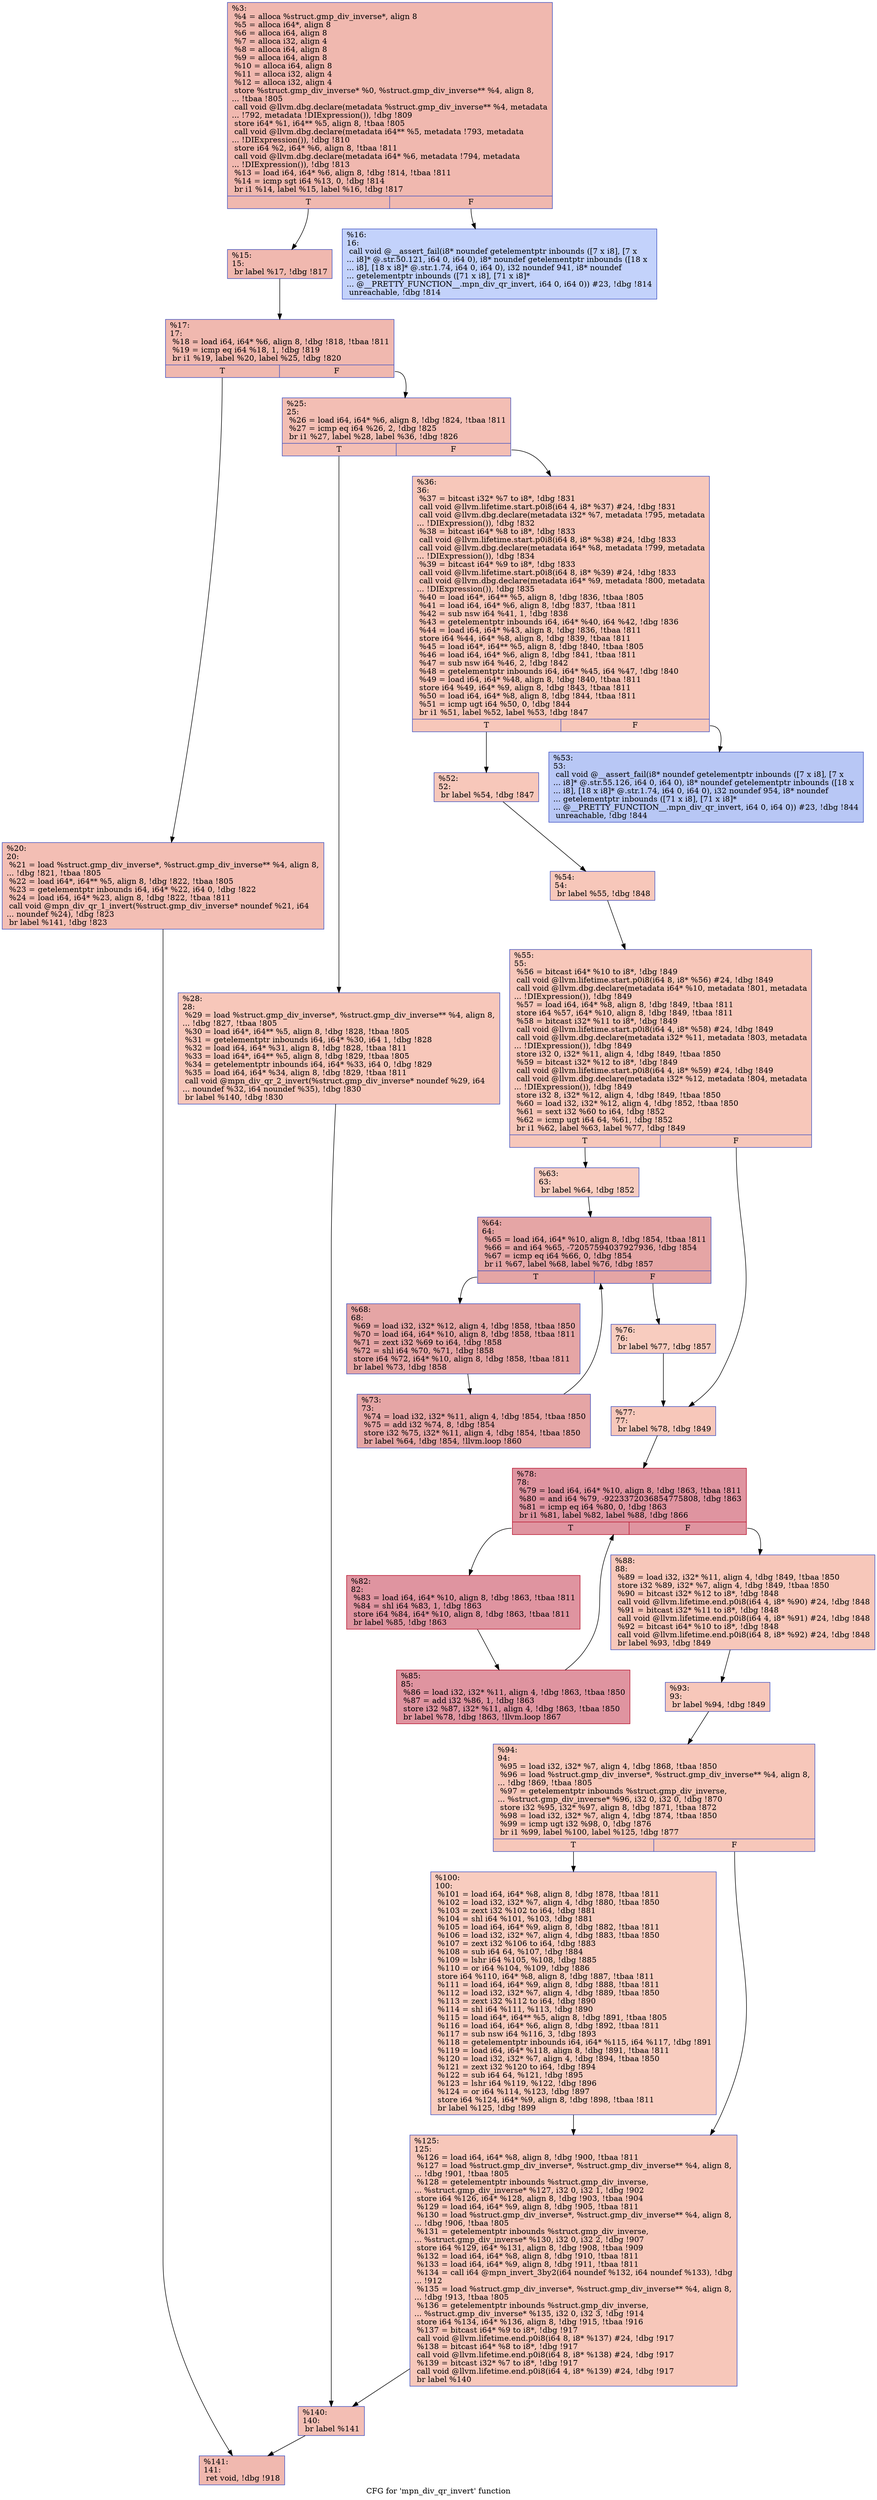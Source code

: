 digraph "CFG for 'mpn_div_qr_invert' function" {
	label="CFG for 'mpn_div_qr_invert' function";

	Node0x1abef60 [shape=record,color="#3d50c3ff", style=filled, fillcolor="#dc5d4a70",label="{%3:\l  %4 = alloca %struct.gmp_div_inverse*, align 8\l  %5 = alloca i64*, align 8\l  %6 = alloca i64, align 8\l  %7 = alloca i32, align 4\l  %8 = alloca i64, align 8\l  %9 = alloca i64, align 8\l  %10 = alloca i64, align 8\l  %11 = alloca i32, align 4\l  %12 = alloca i32, align 4\l  store %struct.gmp_div_inverse* %0, %struct.gmp_div_inverse** %4, align 8,\l... !tbaa !805\l  call void @llvm.dbg.declare(metadata %struct.gmp_div_inverse** %4, metadata\l... !792, metadata !DIExpression()), !dbg !809\l  store i64* %1, i64** %5, align 8, !tbaa !805\l  call void @llvm.dbg.declare(metadata i64** %5, metadata !793, metadata\l... !DIExpression()), !dbg !810\l  store i64 %2, i64* %6, align 8, !tbaa !811\l  call void @llvm.dbg.declare(metadata i64* %6, metadata !794, metadata\l... !DIExpression()), !dbg !813\l  %13 = load i64, i64* %6, align 8, !dbg !814, !tbaa !811\l  %14 = icmp sgt i64 %13, 0, !dbg !814\l  br i1 %14, label %15, label %16, !dbg !817\l|{<s0>T|<s1>F}}"];
	Node0x1abef60:s0 -> Node0x1abf0a0;
	Node0x1abef60:s1 -> Node0x1abf0f0;
	Node0x1abf0a0 [shape=record,color="#3d50c3ff", style=filled, fillcolor="#dc5d4a70",label="{%15:\l15:                                               \l  br label %17, !dbg !817\l}"];
	Node0x1abf0a0 -> Node0x1abf140;
	Node0x1abf0f0 [shape=record,color="#3d50c3ff", style=filled, fillcolor="#779af770",label="{%16:\l16:                                               \l  call void @__assert_fail(i8* noundef getelementptr inbounds ([7 x i8], [7 x\l... i8]* @.str.50.121, i64 0, i64 0), i8* noundef getelementptr inbounds ([18 x\l... i8], [18 x i8]* @.str.1.74, i64 0, i64 0), i32 noundef 941, i8* noundef\l... getelementptr inbounds ([71 x i8], [71 x i8]*\l... @__PRETTY_FUNCTION__.mpn_div_qr_invert, i64 0, i64 0)) #23, !dbg !814\l  unreachable, !dbg !814\l}"];
	Node0x1abf140 [shape=record,color="#3d50c3ff", style=filled, fillcolor="#dc5d4a70",label="{%17:\l17:                                               \l  %18 = load i64, i64* %6, align 8, !dbg !818, !tbaa !811\l  %19 = icmp eq i64 %18, 1, !dbg !819\l  br i1 %19, label %20, label %25, !dbg !820\l|{<s0>T|<s1>F}}"];
	Node0x1abf140:s0 -> Node0x1abf190;
	Node0x1abf140:s1 -> Node0x1abf1e0;
	Node0x1abf190 [shape=record,color="#3d50c3ff", style=filled, fillcolor="#e36c5570",label="{%20:\l20:                                               \l  %21 = load %struct.gmp_div_inverse*, %struct.gmp_div_inverse** %4, align 8,\l... !dbg !821, !tbaa !805\l  %22 = load i64*, i64** %5, align 8, !dbg !822, !tbaa !805\l  %23 = getelementptr inbounds i64, i64* %22, i64 0, !dbg !822\l  %24 = load i64, i64* %23, align 8, !dbg !822, !tbaa !811\l  call void @mpn_div_qr_1_invert(%struct.gmp_div_inverse* noundef %21, i64\l... noundef %24), !dbg !823\l  br label %141, !dbg !823\l}"];
	Node0x1abf190 -> Node0x1abf8c0;
	Node0x1abf1e0 [shape=record,color="#3d50c3ff", style=filled, fillcolor="#e36c5570",label="{%25:\l25:                                               \l  %26 = load i64, i64* %6, align 8, !dbg !824, !tbaa !811\l  %27 = icmp eq i64 %26, 2, !dbg !825\l  br i1 %27, label %28, label %36, !dbg !826\l|{<s0>T|<s1>F}}"];
	Node0x1abf1e0:s0 -> Node0x1abf230;
	Node0x1abf1e0:s1 -> Node0x1abf280;
	Node0x1abf230 [shape=record,color="#3d50c3ff", style=filled, fillcolor="#ec7f6370",label="{%28:\l28:                                               \l  %29 = load %struct.gmp_div_inverse*, %struct.gmp_div_inverse** %4, align 8,\l... !dbg !827, !tbaa !805\l  %30 = load i64*, i64** %5, align 8, !dbg !828, !tbaa !805\l  %31 = getelementptr inbounds i64, i64* %30, i64 1, !dbg !828\l  %32 = load i64, i64* %31, align 8, !dbg !828, !tbaa !811\l  %33 = load i64*, i64** %5, align 8, !dbg !829, !tbaa !805\l  %34 = getelementptr inbounds i64, i64* %33, i64 0, !dbg !829\l  %35 = load i64, i64* %34, align 8, !dbg !829, !tbaa !811\l  call void @mpn_div_qr_2_invert(%struct.gmp_div_inverse* noundef %29, i64\l... noundef %32, i64 noundef %35), !dbg !830\l  br label %140, !dbg !830\l}"];
	Node0x1abf230 -> Node0x1abf870;
	Node0x1abf280 [shape=record,color="#3d50c3ff", style=filled, fillcolor="#ec7f6370",label="{%36:\l36:                                               \l  %37 = bitcast i32* %7 to i8*, !dbg !831\l  call void @llvm.lifetime.start.p0i8(i64 4, i8* %37) #24, !dbg !831\l  call void @llvm.dbg.declare(metadata i32* %7, metadata !795, metadata\l... !DIExpression()), !dbg !832\l  %38 = bitcast i64* %8 to i8*, !dbg !833\l  call void @llvm.lifetime.start.p0i8(i64 8, i8* %38) #24, !dbg !833\l  call void @llvm.dbg.declare(metadata i64* %8, metadata !799, metadata\l... !DIExpression()), !dbg !834\l  %39 = bitcast i64* %9 to i8*, !dbg !833\l  call void @llvm.lifetime.start.p0i8(i64 8, i8* %39) #24, !dbg !833\l  call void @llvm.dbg.declare(metadata i64* %9, metadata !800, metadata\l... !DIExpression()), !dbg !835\l  %40 = load i64*, i64** %5, align 8, !dbg !836, !tbaa !805\l  %41 = load i64, i64* %6, align 8, !dbg !837, !tbaa !811\l  %42 = sub nsw i64 %41, 1, !dbg !838\l  %43 = getelementptr inbounds i64, i64* %40, i64 %42, !dbg !836\l  %44 = load i64, i64* %43, align 8, !dbg !836, !tbaa !811\l  store i64 %44, i64* %8, align 8, !dbg !839, !tbaa !811\l  %45 = load i64*, i64** %5, align 8, !dbg !840, !tbaa !805\l  %46 = load i64, i64* %6, align 8, !dbg !841, !tbaa !811\l  %47 = sub nsw i64 %46, 2, !dbg !842\l  %48 = getelementptr inbounds i64, i64* %45, i64 %47, !dbg !840\l  %49 = load i64, i64* %48, align 8, !dbg !840, !tbaa !811\l  store i64 %49, i64* %9, align 8, !dbg !843, !tbaa !811\l  %50 = load i64, i64* %8, align 8, !dbg !844, !tbaa !811\l  %51 = icmp ugt i64 %50, 0, !dbg !844\l  br i1 %51, label %52, label %53, !dbg !847\l|{<s0>T|<s1>F}}"];
	Node0x1abf280:s0 -> Node0x1abf2d0;
	Node0x1abf280:s1 -> Node0x1abf320;
	Node0x1abf2d0 [shape=record,color="#3d50c3ff", style=filled, fillcolor="#ec7f6370",label="{%52:\l52:                                               \l  br label %54, !dbg !847\l}"];
	Node0x1abf2d0 -> Node0x1abf370;
	Node0x1abf320 [shape=record,color="#3d50c3ff", style=filled, fillcolor="#5f7fe870",label="{%53:\l53:                                               \l  call void @__assert_fail(i8* noundef getelementptr inbounds ([7 x i8], [7 x\l... i8]* @.str.55.126, i64 0, i64 0), i8* noundef getelementptr inbounds ([18 x\l... i8], [18 x i8]* @.str.1.74, i64 0, i64 0), i32 noundef 954, i8* noundef\l... getelementptr inbounds ([71 x i8], [71 x i8]*\l... @__PRETTY_FUNCTION__.mpn_div_qr_invert, i64 0, i64 0)) #23, !dbg !844\l  unreachable, !dbg !844\l}"];
	Node0x1abf370 [shape=record,color="#3d50c3ff", style=filled, fillcolor="#ec7f6370",label="{%54:\l54:                                               \l  br label %55, !dbg !848\l}"];
	Node0x1abf370 -> Node0x1abf3c0;
	Node0x1abf3c0 [shape=record,color="#3d50c3ff", style=filled, fillcolor="#ec7f6370",label="{%55:\l55:                                               \l  %56 = bitcast i64* %10 to i8*, !dbg !849\l  call void @llvm.lifetime.start.p0i8(i64 8, i8* %56) #24, !dbg !849\l  call void @llvm.dbg.declare(metadata i64* %10, metadata !801, metadata\l... !DIExpression()), !dbg !849\l  %57 = load i64, i64* %8, align 8, !dbg !849, !tbaa !811\l  store i64 %57, i64* %10, align 8, !dbg !849, !tbaa !811\l  %58 = bitcast i32* %11 to i8*, !dbg !849\l  call void @llvm.lifetime.start.p0i8(i64 4, i8* %58) #24, !dbg !849\l  call void @llvm.dbg.declare(metadata i32* %11, metadata !803, metadata\l... !DIExpression()), !dbg !849\l  store i32 0, i32* %11, align 4, !dbg !849, !tbaa !850\l  %59 = bitcast i32* %12 to i8*, !dbg !849\l  call void @llvm.lifetime.start.p0i8(i64 4, i8* %59) #24, !dbg !849\l  call void @llvm.dbg.declare(metadata i32* %12, metadata !804, metadata\l... !DIExpression()), !dbg !849\l  store i32 8, i32* %12, align 4, !dbg !849, !tbaa !850\l  %60 = load i32, i32* %12, align 4, !dbg !852, !tbaa !850\l  %61 = sext i32 %60 to i64, !dbg !852\l  %62 = icmp ugt i64 64, %61, !dbg !852\l  br i1 %62, label %63, label %77, !dbg !849\l|{<s0>T|<s1>F}}"];
	Node0x1abf3c0:s0 -> Node0x1abf410;
	Node0x1abf3c0:s1 -> Node0x1abf5a0;
	Node0x1abf410 [shape=record,color="#3d50c3ff", style=filled, fillcolor="#f08b6e70",label="{%63:\l63:                                               \l  br label %64, !dbg !852\l}"];
	Node0x1abf410 -> Node0x1abf460;
	Node0x1abf460 [shape=record,color="#3d50c3ff", style=filled, fillcolor="#c5333470",label="{%64:\l64:                                               \l  %65 = load i64, i64* %10, align 8, !dbg !854, !tbaa !811\l  %66 = and i64 %65, -72057594037927936, !dbg !854\l  %67 = icmp eq i64 %66, 0, !dbg !854\l  br i1 %67, label %68, label %76, !dbg !857\l|{<s0>T|<s1>F}}"];
	Node0x1abf460:s0 -> Node0x1abf4b0;
	Node0x1abf460:s1 -> Node0x1abf550;
	Node0x1abf4b0 [shape=record,color="#3d50c3ff", style=filled, fillcolor="#c5333470",label="{%68:\l68:                                               \l  %69 = load i32, i32* %12, align 4, !dbg !858, !tbaa !850\l  %70 = load i64, i64* %10, align 8, !dbg !858, !tbaa !811\l  %71 = zext i32 %69 to i64, !dbg !858\l  %72 = shl i64 %70, %71, !dbg !858\l  store i64 %72, i64* %10, align 8, !dbg !858, !tbaa !811\l  br label %73, !dbg !858\l}"];
	Node0x1abf4b0 -> Node0x1abf500;
	Node0x1abf500 [shape=record,color="#3d50c3ff", style=filled, fillcolor="#c5333470",label="{%73:\l73:                                               \l  %74 = load i32, i32* %11, align 4, !dbg !854, !tbaa !850\l  %75 = add i32 %74, 8, !dbg !854\l  store i32 %75, i32* %11, align 4, !dbg !854, !tbaa !850\l  br label %64, !dbg !854, !llvm.loop !860\l}"];
	Node0x1abf500 -> Node0x1abf460;
	Node0x1abf550 [shape=record,color="#3d50c3ff", style=filled, fillcolor="#f08b6e70",label="{%76:\l76:                                               \l  br label %77, !dbg !857\l}"];
	Node0x1abf550 -> Node0x1abf5a0;
	Node0x1abf5a0 [shape=record,color="#3d50c3ff", style=filled, fillcolor="#ec7f6370",label="{%77:\l77:                                               \l  br label %78, !dbg !849\l}"];
	Node0x1abf5a0 -> Node0x1abf5f0;
	Node0x1abf5f0 [shape=record,color="#b70d28ff", style=filled, fillcolor="#b70d2870",label="{%78:\l78:                                               \l  %79 = load i64, i64* %10, align 8, !dbg !863, !tbaa !811\l  %80 = and i64 %79, -9223372036854775808, !dbg !863\l  %81 = icmp eq i64 %80, 0, !dbg !863\l  br i1 %81, label %82, label %88, !dbg !866\l|{<s0>T|<s1>F}}"];
	Node0x1abf5f0:s0 -> Node0x1abf640;
	Node0x1abf5f0:s1 -> Node0x1abf6e0;
	Node0x1abf640 [shape=record,color="#b70d28ff", style=filled, fillcolor="#b70d2870",label="{%82:\l82:                                               \l  %83 = load i64, i64* %10, align 8, !dbg !863, !tbaa !811\l  %84 = shl i64 %83, 1, !dbg !863\l  store i64 %84, i64* %10, align 8, !dbg !863, !tbaa !811\l  br label %85, !dbg !863\l}"];
	Node0x1abf640 -> Node0x1abf690;
	Node0x1abf690 [shape=record,color="#b70d28ff", style=filled, fillcolor="#b70d2870",label="{%85:\l85:                                               \l  %86 = load i32, i32* %11, align 4, !dbg !863, !tbaa !850\l  %87 = add i32 %86, 1, !dbg !863\l  store i32 %87, i32* %11, align 4, !dbg !863, !tbaa !850\l  br label %78, !dbg !863, !llvm.loop !867\l}"];
	Node0x1abf690 -> Node0x1abf5f0;
	Node0x1abf6e0 [shape=record,color="#3d50c3ff", style=filled, fillcolor="#ec7f6370",label="{%88:\l88:                                               \l  %89 = load i32, i32* %11, align 4, !dbg !849, !tbaa !850\l  store i32 %89, i32* %7, align 4, !dbg !849, !tbaa !850\l  %90 = bitcast i32* %12 to i8*, !dbg !848\l  call void @llvm.lifetime.end.p0i8(i64 4, i8* %90) #24, !dbg !848\l  %91 = bitcast i32* %11 to i8*, !dbg !848\l  call void @llvm.lifetime.end.p0i8(i64 4, i8* %91) #24, !dbg !848\l  %92 = bitcast i64* %10 to i8*, !dbg !848\l  call void @llvm.lifetime.end.p0i8(i64 8, i8* %92) #24, !dbg !848\l  br label %93, !dbg !849\l}"];
	Node0x1abf6e0 -> Node0x1abf730;
	Node0x1abf730 [shape=record,color="#3d50c3ff", style=filled, fillcolor="#ec7f6370",label="{%93:\l93:                                               \l  br label %94, !dbg !849\l}"];
	Node0x1abf730 -> Node0x1abf780;
	Node0x1abf780 [shape=record,color="#3d50c3ff", style=filled, fillcolor="#ec7f6370",label="{%94:\l94:                                               \l  %95 = load i32, i32* %7, align 4, !dbg !868, !tbaa !850\l  %96 = load %struct.gmp_div_inverse*, %struct.gmp_div_inverse** %4, align 8,\l... !dbg !869, !tbaa !805\l  %97 = getelementptr inbounds %struct.gmp_div_inverse,\l... %struct.gmp_div_inverse* %96, i32 0, i32 0, !dbg !870\l  store i32 %95, i32* %97, align 8, !dbg !871, !tbaa !872\l  %98 = load i32, i32* %7, align 4, !dbg !874, !tbaa !850\l  %99 = icmp ugt i32 %98, 0, !dbg !876\l  br i1 %99, label %100, label %125, !dbg !877\l|{<s0>T|<s1>F}}"];
	Node0x1abf780:s0 -> Node0x1abf7d0;
	Node0x1abf780:s1 -> Node0x1abf820;
	Node0x1abf7d0 [shape=record,color="#3d50c3ff", style=filled, fillcolor="#f08b6e70",label="{%100:\l100:                                              \l  %101 = load i64, i64* %8, align 8, !dbg !878, !tbaa !811\l  %102 = load i32, i32* %7, align 4, !dbg !880, !tbaa !850\l  %103 = zext i32 %102 to i64, !dbg !881\l  %104 = shl i64 %101, %103, !dbg !881\l  %105 = load i64, i64* %9, align 8, !dbg !882, !tbaa !811\l  %106 = load i32, i32* %7, align 4, !dbg !883, !tbaa !850\l  %107 = zext i32 %106 to i64, !dbg !883\l  %108 = sub i64 64, %107, !dbg !884\l  %109 = lshr i64 %105, %108, !dbg !885\l  %110 = or i64 %104, %109, !dbg !886\l  store i64 %110, i64* %8, align 8, !dbg !887, !tbaa !811\l  %111 = load i64, i64* %9, align 8, !dbg !888, !tbaa !811\l  %112 = load i32, i32* %7, align 4, !dbg !889, !tbaa !850\l  %113 = zext i32 %112 to i64, !dbg !890\l  %114 = shl i64 %111, %113, !dbg !890\l  %115 = load i64*, i64** %5, align 8, !dbg !891, !tbaa !805\l  %116 = load i64, i64* %6, align 8, !dbg !892, !tbaa !811\l  %117 = sub nsw i64 %116, 3, !dbg !893\l  %118 = getelementptr inbounds i64, i64* %115, i64 %117, !dbg !891\l  %119 = load i64, i64* %118, align 8, !dbg !891, !tbaa !811\l  %120 = load i32, i32* %7, align 4, !dbg !894, !tbaa !850\l  %121 = zext i32 %120 to i64, !dbg !894\l  %122 = sub i64 64, %121, !dbg !895\l  %123 = lshr i64 %119, %122, !dbg !896\l  %124 = or i64 %114, %123, !dbg !897\l  store i64 %124, i64* %9, align 8, !dbg !898, !tbaa !811\l  br label %125, !dbg !899\l}"];
	Node0x1abf7d0 -> Node0x1abf820;
	Node0x1abf820 [shape=record,color="#3d50c3ff", style=filled, fillcolor="#ec7f6370",label="{%125:\l125:                                              \l  %126 = load i64, i64* %8, align 8, !dbg !900, !tbaa !811\l  %127 = load %struct.gmp_div_inverse*, %struct.gmp_div_inverse** %4, align 8,\l... !dbg !901, !tbaa !805\l  %128 = getelementptr inbounds %struct.gmp_div_inverse,\l... %struct.gmp_div_inverse* %127, i32 0, i32 1, !dbg !902\l  store i64 %126, i64* %128, align 8, !dbg !903, !tbaa !904\l  %129 = load i64, i64* %9, align 8, !dbg !905, !tbaa !811\l  %130 = load %struct.gmp_div_inverse*, %struct.gmp_div_inverse** %4, align 8,\l... !dbg !906, !tbaa !805\l  %131 = getelementptr inbounds %struct.gmp_div_inverse,\l... %struct.gmp_div_inverse* %130, i32 0, i32 2, !dbg !907\l  store i64 %129, i64* %131, align 8, !dbg !908, !tbaa !909\l  %132 = load i64, i64* %8, align 8, !dbg !910, !tbaa !811\l  %133 = load i64, i64* %9, align 8, !dbg !911, !tbaa !811\l  %134 = call i64 @mpn_invert_3by2(i64 noundef %132, i64 noundef %133), !dbg\l... !912\l  %135 = load %struct.gmp_div_inverse*, %struct.gmp_div_inverse** %4, align 8,\l... !dbg !913, !tbaa !805\l  %136 = getelementptr inbounds %struct.gmp_div_inverse,\l... %struct.gmp_div_inverse* %135, i32 0, i32 3, !dbg !914\l  store i64 %134, i64* %136, align 8, !dbg !915, !tbaa !916\l  %137 = bitcast i64* %9 to i8*, !dbg !917\l  call void @llvm.lifetime.end.p0i8(i64 8, i8* %137) #24, !dbg !917\l  %138 = bitcast i64* %8 to i8*, !dbg !917\l  call void @llvm.lifetime.end.p0i8(i64 8, i8* %138) #24, !dbg !917\l  %139 = bitcast i32* %7 to i8*, !dbg !917\l  call void @llvm.lifetime.end.p0i8(i64 4, i8* %139) #24, !dbg !917\l  br label %140\l}"];
	Node0x1abf820 -> Node0x1abf870;
	Node0x1abf870 [shape=record,color="#3d50c3ff", style=filled, fillcolor="#e36c5570",label="{%140:\l140:                                              \l  br label %141\l}"];
	Node0x1abf870 -> Node0x1abf8c0;
	Node0x1abf8c0 [shape=record,color="#3d50c3ff", style=filled, fillcolor="#dc5d4a70",label="{%141:\l141:                                              \l  ret void, !dbg !918\l}"];
}
